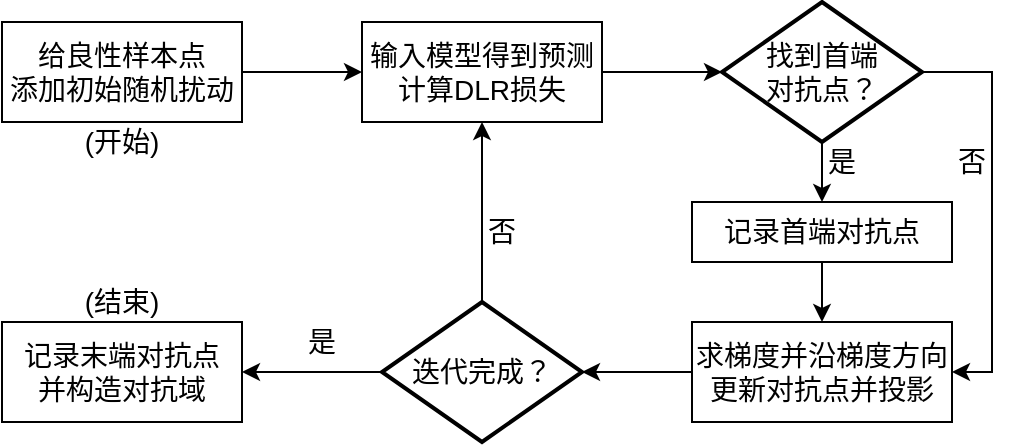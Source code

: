 <mxfile version="21.3.0" type="github">
  <diagram name="第 1 页" id="rcMM6uqmtsIZOEYSC4-f">
    <mxGraphModel dx="928" dy="579" grid="1" gridSize="10" guides="1" tooltips="1" connect="1" arrows="1" fold="1" page="1" pageScale="1" pageWidth="827" pageHeight="1169" math="0" shadow="0">
      <root>
        <mxCell id="0" />
        <mxCell id="1" parent="0" />
        <mxCell id="glxWDRLBS_vmh3QL50GB-7" style="edgeStyle=orthogonalEdgeStyle;rounded=0;orthogonalLoop=1;jettySize=auto;html=1;exitX=1;exitY=0.5;exitDx=0;exitDy=0;entryX=0;entryY=0.5;entryDx=0;entryDy=0;" edge="1" parent="1" source="glxWDRLBS_vmh3QL50GB-1" target="glxWDRLBS_vmh3QL50GB-2">
          <mxGeometry relative="1" as="geometry" />
        </mxCell>
        <mxCell id="glxWDRLBS_vmh3QL50GB-1" value="&lt;font style=&quot;font-size: 14px;&quot;&gt;给良性样本点&lt;br&gt;添加初始随机扰动&lt;br&gt;&lt;/font&gt;" style="rounded=0;whiteSpace=wrap;html=1;" vertex="1" parent="1">
          <mxGeometry x="40" y="80" width="120" height="50" as="geometry" />
        </mxCell>
        <mxCell id="glxWDRLBS_vmh3QL50GB-8" style="edgeStyle=orthogonalEdgeStyle;rounded=0;orthogonalLoop=1;jettySize=auto;html=1;exitX=1;exitY=0.5;exitDx=0;exitDy=0;entryX=0;entryY=0.5;entryDx=0;entryDy=0;entryPerimeter=0;" edge="1" parent="1" source="glxWDRLBS_vmh3QL50GB-2" target="glxWDRLBS_vmh3QL50GB-6">
          <mxGeometry relative="1" as="geometry" />
        </mxCell>
        <mxCell id="glxWDRLBS_vmh3QL50GB-2" value="&lt;font style=&quot;font-size: 14px;&quot;&gt;输入模型得到预测&lt;br&gt;计算DLR损失&lt;br&gt;&lt;/font&gt;" style="rounded=0;whiteSpace=wrap;html=1;" vertex="1" parent="1">
          <mxGeometry x="220" y="80" width="120" height="50" as="geometry" />
        </mxCell>
        <mxCell id="glxWDRLBS_vmh3QL50GB-11" style="edgeStyle=orthogonalEdgeStyle;rounded=0;orthogonalLoop=1;jettySize=auto;html=1;exitX=0;exitY=0.5;exitDx=0;exitDy=0;entryX=1;entryY=0.5;entryDx=0;entryDy=0;entryPerimeter=0;" edge="1" parent="1" source="glxWDRLBS_vmh3QL50GB-4" target="glxWDRLBS_vmh3QL50GB-5">
          <mxGeometry relative="1" as="geometry" />
        </mxCell>
        <mxCell id="glxWDRLBS_vmh3QL50GB-4" value="&lt;font style=&quot;font-size: 14px;&quot;&gt;求梯度并沿梯度方向更新对抗点并投影&lt;/font&gt;" style="rounded=0;whiteSpace=wrap;html=1;" vertex="1" parent="1">
          <mxGeometry x="385" y="230" width="130" height="50" as="geometry" />
        </mxCell>
        <mxCell id="glxWDRLBS_vmh3QL50GB-10" style="edgeStyle=orthogonalEdgeStyle;rounded=0;orthogonalLoop=1;jettySize=auto;html=1;entryX=0.5;entryY=1;entryDx=0;entryDy=0;" edge="1" parent="1" source="glxWDRLBS_vmh3QL50GB-5" target="glxWDRLBS_vmh3QL50GB-2">
          <mxGeometry relative="1" as="geometry" />
        </mxCell>
        <mxCell id="glxWDRLBS_vmh3QL50GB-12" style="edgeStyle=orthogonalEdgeStyle;rounded=0;orthogonalLoop=1;jettySize=auto;html=1;exitX=0;exitY=0.5;exitDx=0;exitDy=0;exitPerimeter=0;" edge="1" parent="1" source="glxWDRLBS_vmh3QL50GB-5">
          <mxGeometry relative="1" as="geometry">
            <mxPoint x="160" y="255" as="targetPoint" />
          </mxGeometry>
        </mxCell>
        <mxCell id="glxWDRLBS_vmh3QL50GB-5" value="&lt;font style=&quot;font-size: 14px;&quot;&gt;迭代完成？&lt;/font&gt;" style="strokeWidth=2;html=1;shape=mxgraph.flowchart.decision;whiteSpace=wrap;" vertex="1" parent="1">
          <mxGeometry x="230" y="220" width="100" height="70" as="geometry" />
        </mxCell>
        <mxCell id="glxWDRLBS_vmh3QL50GB-15" style="edgeStyle=orthogonalEdgeStyle;rounded=0;orthogonalLoop=1;jettySize=auto;html=1;exitX=1;exitY=0.5;exitDx=0;exitDy=0;exitPerimeter=0;entryX=1;entryY=0.5;entryDx=0;entryDy=0;" edge="1" parent="1" source="glxWDRLBS_vmh3QL50GB-6" target="glxWDRLBS_vmh3QL50GB-4">
          <mxGeometry relative="1" as="geometry" />
        </mxCell>
        <mxCell id="glxWDRLBS_vmh3QL50GB-18" style="edgeStyle=orthogonalEdgeStyle;rounded=0;orthogonalLoop=1;jettySize=auto;html=1;exitX=0.5;exitY=1;exitDx=0;exitDy=0;exitPerimeter=0;entryX=0.5;entryY=0;entryDx=0;entryDy=0;" edge="1" parent="1" source="glxWDRLBS_vmh3QL50GB-6" target="glxWDRLBS_vmh3QL50GB-17">
          <mxGeometry relative="1" as="geometry" />
        </mxCell>
        <mxCell id="glxWDRLBS_vmh3QL50GB-6" value="&lt;font style=&quot;font-size: 14px;&quot;&gt;找到首端&lt;br&gt;对抗点？&lt;/font&gt;" style="strokeWidth=2;html=1;shape=mxgraph.flowchart.decision;whiteSpace=wrap;" vertex="1" parent="1">
          <mxGeometry x="400" y="70" width="100" height="70" as="geometry" />
        </mxCell>
        <mxCell id="glxWDRLBS_vmh3QL50GB-14" value="&lt;font style=&quot;font-size: 14px;&quot;&gt;记录末端对抗点&lt;br&gt;并构造对抗域&lt;br&gt;&lt;/font&gt;" style="rounded=0;whiteSpace=wrap;html=1;" vertex="1" parent="1">
          <mxGeometry x="40" y="230" width="120" height="50" as="geometry" />
        </mxCell>
        <mxCell id="glxWDRLBS_vmh3QL50GB-19" style="edgeStyle=orthogonalEdgeStyle;rounded=0;orthogonalLoop=1;jettySize=auto;html=1;exitX=0.5;exitY=1;exitDx=0;exitDy=0;entryX=0.5;entryY=0;entryDx=0;entryDy=0;" edge="1" parent="1" source="glxWDRLBS_vmh3QL50GB-17" target="glxWDRLBS_vmh3QL50GB-4">
          <mxGeometry relative="1" as="geometry" />
        </mxCell>
        <mxCell id="glxWDRLBS_vmh3QL50GB-17" value="&lt;font style=&quot;font-size: 14px;&quot;&gt;记录首端对抗点&lt;/font&gt;" style="rounded=0;whiteSpace=wrap;html=1;" vertex="1" parent="1">
          <mxGeometry x="385" y="170" width="130" height="30" as="geometry" />
        </mxCell>
        <mxCell id="glxWDRLBS_vmh3QL50GB-20" value="&lt;font style=&quot;font-size: 14px;&quot;&gt;是&lt;/font&gt;" style="text;html=1;strokeColor=none;fillColor=none;align=center;verticalAlign=middle;whiteSpace=wrap;rounded=0;" vertex="1" parent="1">
          <mxGeometry x="450" y="140" width="20" height="20" as="geometry" />
        </mxCell>
        <mxCell id="glxWDRLBS_vmh3QL50GB-21" value="&lt;font style=&quot;font-size: 14px;&quot;&gt;否&lt;/font&gt;" style="text;html=1;strokeColor=none;fillColor=none;align=center;verticalAlign=middle;whiteSpace=wrap;rounded=0;" vertex="1" parent="1">
          <mxGeometry x="515" y="140" width="20" height="20" as="geometry" />
        </mxCell>
        <mxCell id="glxWDRLBS_vmh3QL50GB-22" value="&lt;font style=&quot;font-size: 14px;&quot;&gt;否&lt;/font&gt;" style="text;html=1;strokeColor=none;fillColor=none;align=center;verticalAlign=middle;whiteSpace=wrap;rounded=0;" vertex="1" parent="1">
          <mxGeometry x="280" y="175" width="20" height="20" as="geometry" />
        </mxCell>
        <mxCell id="glxWDRLBS_vmh3QL50GB-23" value="&lt;font style=&quot;font-size: 14px;&quot;&gt;是&lt;/font&gt;" style="text;html=1;strokeColor=none;fillColor=none;align=center;verticalAlign=middle;whiteSpace=wrap;rounded=0;" vertex="1" parent="1">
          <mxGeometry x="190" y="230" width="20" height="20" as="geometry" />
        </mxCell>
        <mxCell id="glxWDRLBS_vmh3QL50GB-24" value="&lt;font style=&quot;font-size: 14px;&quot;&gt;(开始)&lt;/font&gt;" style="text;html=1;strokeColor=none;fillColor=none;align=center;verticalAlign=middle;whiteSpace=wrap;rounded=0;" vertex="1" parent="1">
          <mxGeometry x="80" y="130" width="40" height="20" as="geometry" />
        </mxCell>
        <mxCell id="glxWDRLBS_vmh3QL50GB-26" value="&lt;font style=&quot;font-size: 14px;&quot;&gt;(结束)&lt;/font&gt;" style="text;html=1;strokeColor=none;fillColor=none;align=center;verticalAlign=middle;whiteSpace=wrap;rounded=0;" vertex="1" parent="1">
          <mxGeometry x="80" y="210" width="40" height="20" as="geometry" />
        </mxCell>
      </root>
    </mxGraphModel>
  </diagram>
</mxfile>
